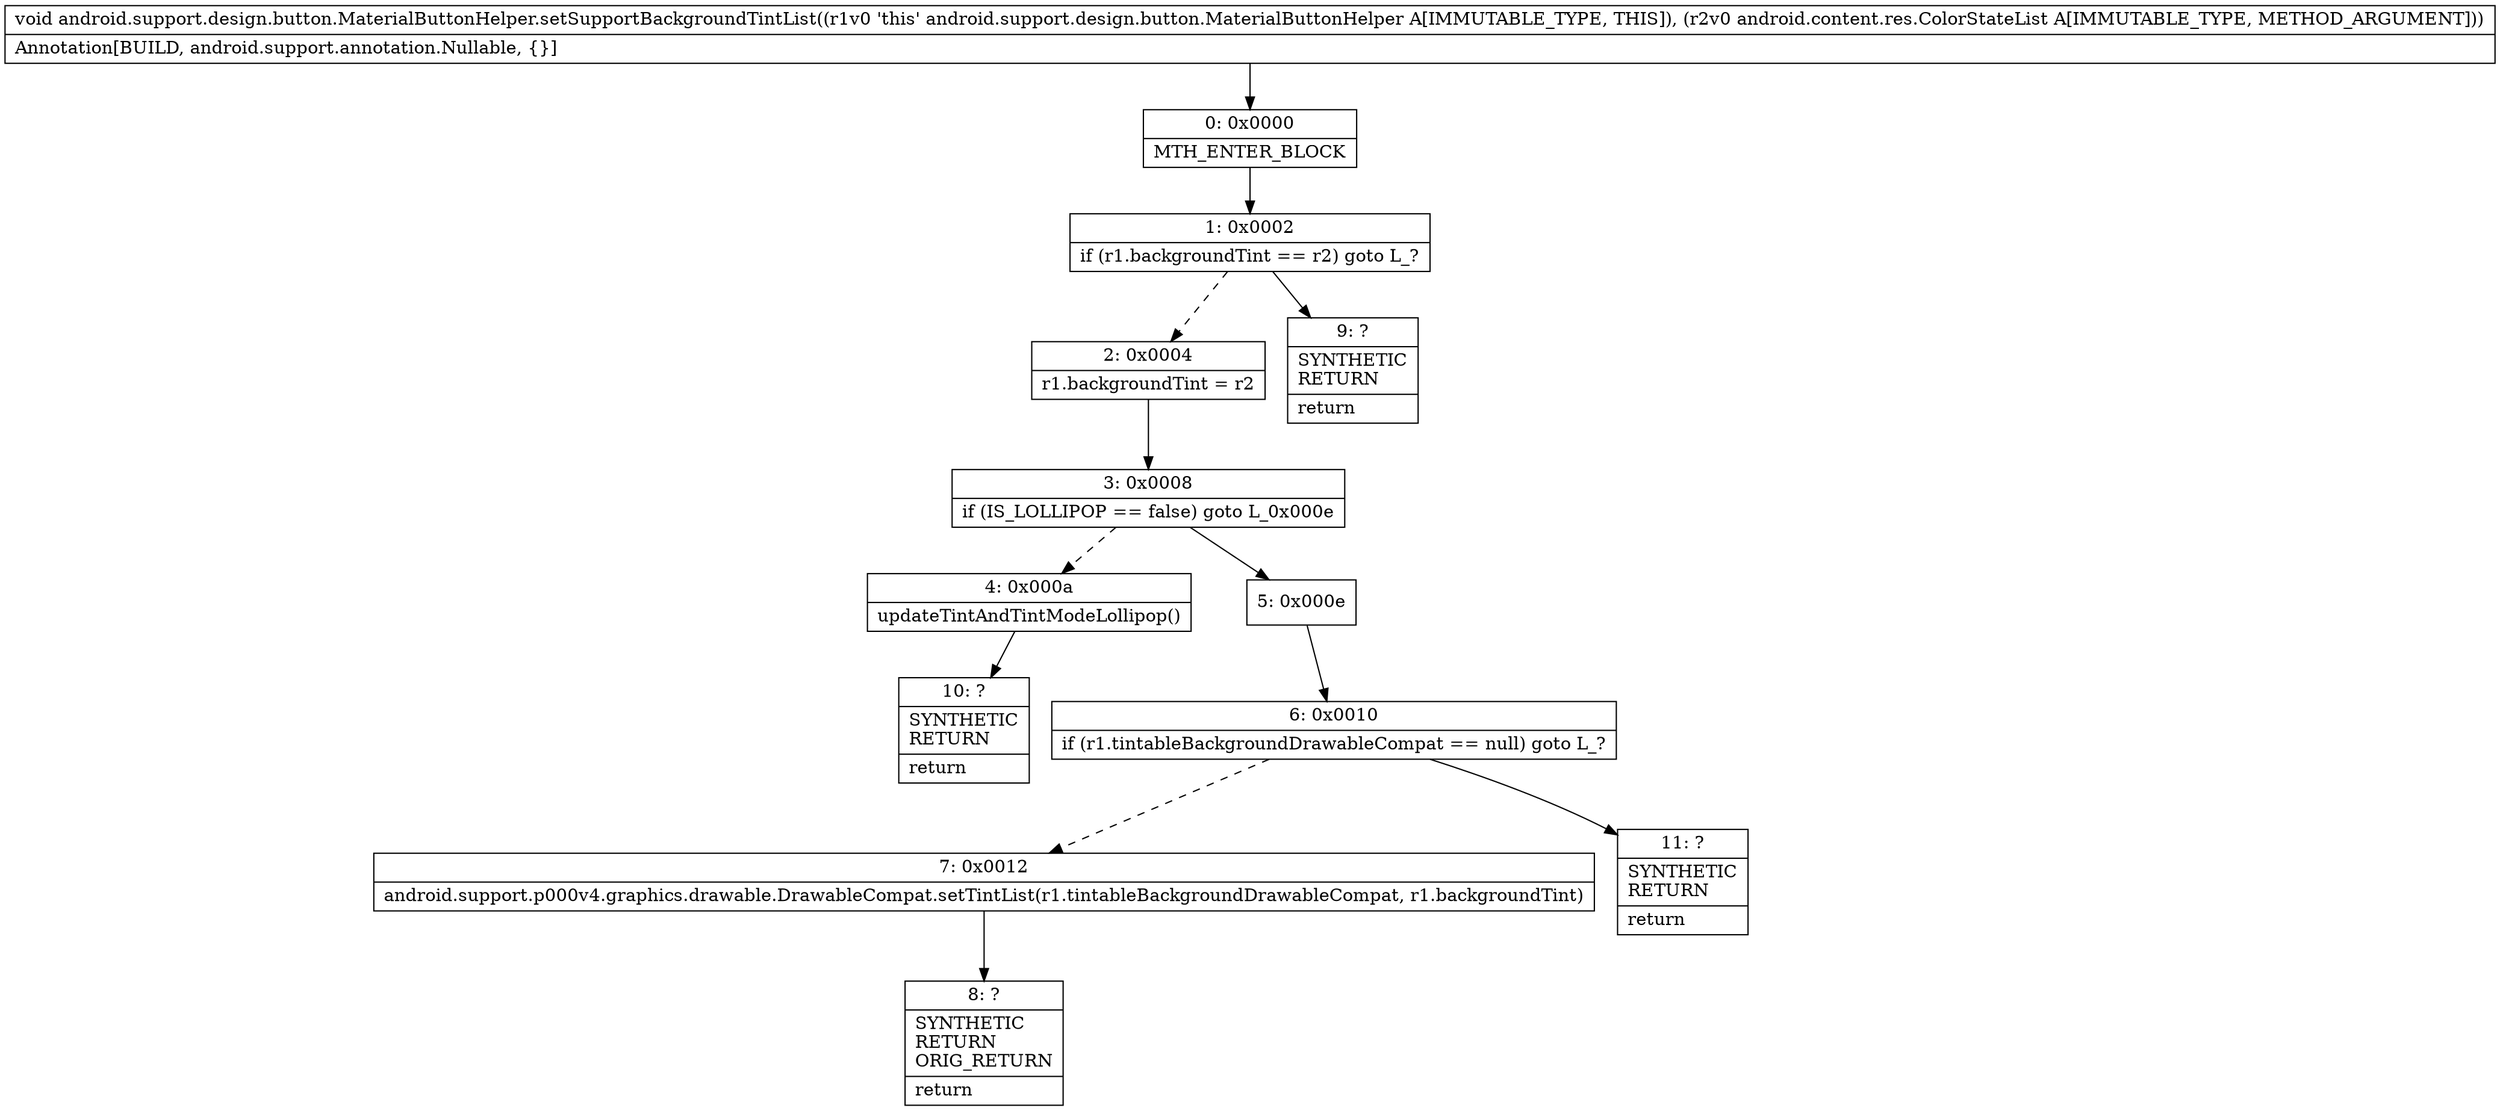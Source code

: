 digraph "CFG forandroid.support.design.button.MaterialButtonHelper.setSupportBackgroundTintList(Landroid\/content\/res\/ColorStateList;)V" {
Node_0 [shape=record,label="{0\:\ 0x0000|MTH_ENTER_BLOCK\l}"];
Node_1 [shape=record,label="{1\:\ 0x0002|if (r1.backgroundTint == r2) goto L_?\l}"];
Node_2 [shape=record,label="{2\:\ 0x0004|r1.backgroundTint = r2\l}"];
Node_3 [shape=record,label="{3\:\ 0x0008|if (IS_LOLLIPOP == false) goto L_0x000e\l}"];
Node_4 [shape=record,label="{4\:\ 0x000a|updateTintAndTintModeLollipop()\l}"];
Node_5 [shape=record,label="{5\:\ 0x000e}"];
Node_6 [shape=record,label="{6\:\ 0x0010|if (r1.tintableBackgroundDrawableCompat == null) goto L_?\l}"];
Node_7 [shape=record,label="{7\:\ 0x0012|android.support.p000v4.graphics.drawable.DrawableCompat.setTintList(r1.tintableBackgroundDrawableCompat, r1.backgroundTint)\l}"];
Node_8 [shape=record,label="{8\:\ ?|SYNTHETIC\lRETURN\lORIG_RETURN\l|return\l}"];
Node_9 [shape=record,label="{9\:\ ?|SYNTHETIC\lRETURN\l|return\l}"];
Node_10 [shape=record,label="{10\:\ ?|SYNTHETIC\lRETURN\l|return\l}"];
Node_11 [shape=record,label="{11\:\ ?|SYNTHETIC\lRETURN\l|return\l}"];
MethodNode[shape=record,label="{void android.support.design.button.MaterialButtonHelper.setSupportBackgroundTintList((r1v0 'this' android.support.design.button.MaterialButtonHelper A[IMMUTABLE_TYPE, THIS]), (r2v0 android.content.res.ColorStateList A[IMMUTABLE_TYPE, METHOD_ARGUMENT]))  | Annotation[BUILD, android.support.annotation.Nullable, \{\}]\l}"];
MethodNode -> Node_0;
Node_0 -> Node_1;
Node_1 -> Node_2[style=dashed];
Node_1 -> Node_9;
Node_2 -> Node_3;
Node_3 -> Node_4[style=dashed];
Node_3 -> Node_5;
Node_4 -> Node_10;
Node_5 -> Node_6;
Node_6 -> Node_7[style=dashed];
Node_6 -> Node_11;
Node_7 -> Node_8;
}


